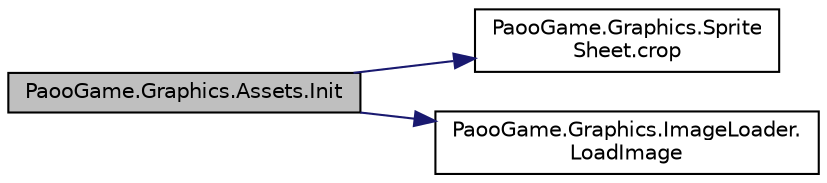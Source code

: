 digraph "PaooGame.Graphics.Assets.Init"
{
 // INTERACTIVE_SVG=YES
 // LATEX_PDF_SIZE
  edge [fontname="Helvetica",fontsize="10",labelfontname="Helvetica",labelfontsize="10"];
  node [fontname="Helvetica",fontsize="10",shape=record];
  rankdir="LR";
  Node1 [label="PaooGame.Graphics.Assets.Init",height=0.2,width=0.4,color="black", fillcolor="grey75", style="filled", fontcolor="black",tooltip="Functia initializaza referintele catre elementele grafice utilizate."];
  Node1 -> Node2 [color="midnightblue",fontsize="10",style="solid",fontname="Helvetica"];
  Node2 [label="PaooGame.Graphics.Sprite\lSheet.crop",height=0.2,width=0.4,color="black", fillcolor="white", style="filled",URL="$class_paoo_game_1_1_graphics_1_1_sprite_sheet.html#ae66a20778ffad04d5fef9ef671b32514",tooltip="Returneaza un obiect BufferedImage ce contine o subimage (dala)."];
  Node1 -> Node3 [color="midnightblue",fontsize="10",style="solid",fontname="Helvetica"];
  Node3 [label="PaooGame.Graphics.ImageLoader.\lLoadImage",height=0.2,width=0.4,color="black", fillcolor="white", style="filled",URL="$class_paoo_game_1_1_graphics_1_1_image_loader.html#ad8e5eef7d6b1abd58e96ab0d12ec8b85",tooltip=" "];
}
